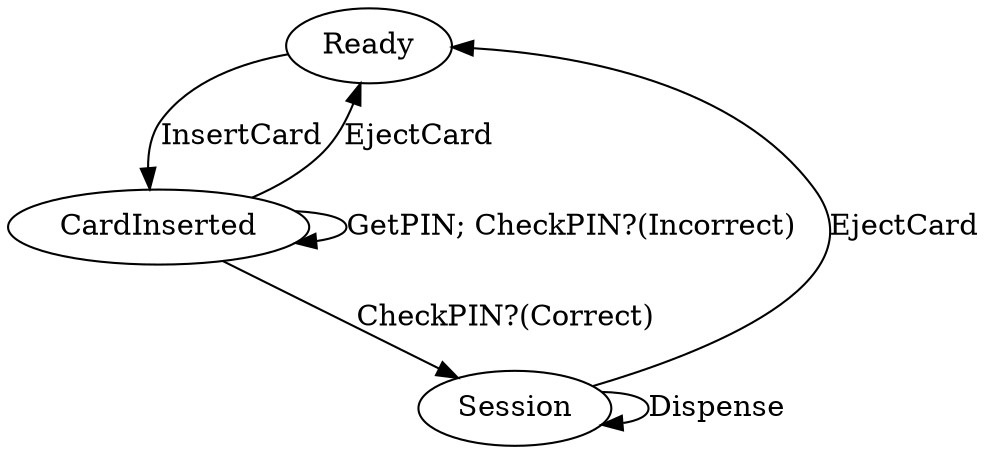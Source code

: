 digraph ATM {
    Ready -> CardInserted [label="InsertCard"];
    CardInserted -> Ready [label="EjectCard"];
    CardInserted -> CardInserted [label="GetPIN; CheckPIN?(Incorrect)"];
    CardInserted -> Session [label="CheckPIN?(Correct)"];
    Session -> Session [label="Dispense"];
    Session -> Ready [label="EjectCard"];   // not entirely correct
}
